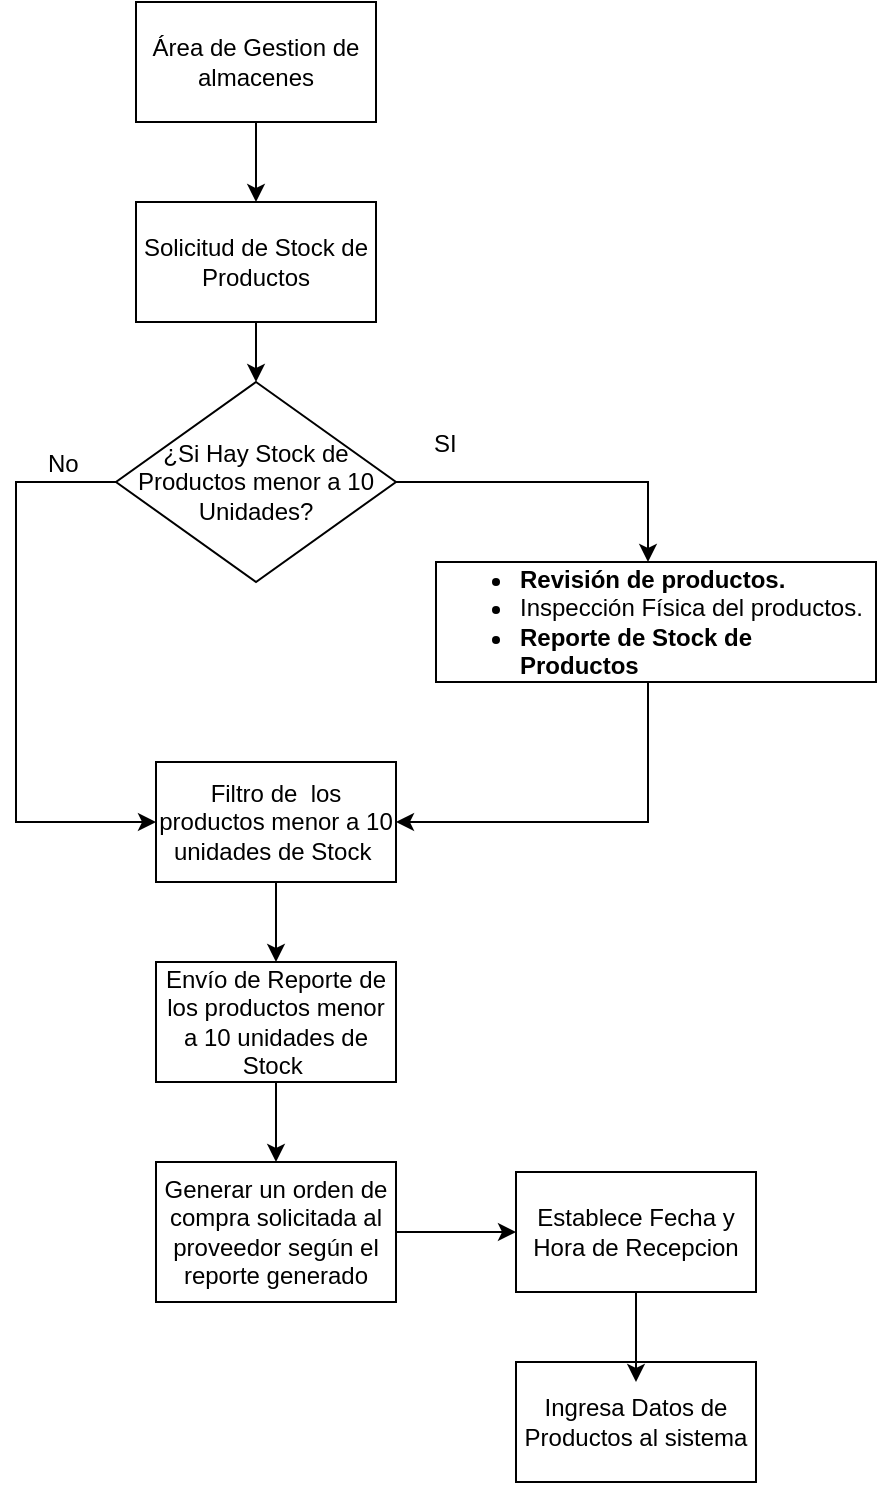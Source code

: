 <mxfile version="20.0.1" type="github"><diagram id="TOMmvVlJ1-61H3ffFIXy" name="Page-2"><mxGraphModel dx="782" dy="468" grid="1" gridSize="10" guides="1" tooltips="1" connect="1" arrows="1" fold="1" page="1" pageScale="1" pageWidth="827" pageHeight="1169" math="0" shadow="0"><root><mxCell id="0"/><mxCell id="1" parent="0"/><mxCell id="oOr71HRaEruShUnUp-f0-2" style="edgeStyle=orthogonalEdgeStyle;rounded=0;orthogonalLoop=1;jettySize=auto;html=1;entryX=0.5;entryY=0;entryDx=0;entryDy=0;" parent="1" source="oOr71HRaEruShUnUp-f0-1" target="oOr71HRaEruShUnUp-f0-4" edge="1"><mxGeometry relative="1" as="geometry"><mxPoint x="360" y="170" as="targetPoint"/></mxGeometry></mxCell><mxCell id="oOr71HRaEruShUnUp-f0-1" value="Área de Gestion de almacenes" style="rounded=0;whiteSpace=wrap;html=1;" parent="1" vertex="1"><mxGeometry x="300" y="60" width="120" height="60" as="geometry"/></mxCell><mxCell id="oOr71HRaEruShUnUp-f0-9" style="edgeStyle=orthogonalEdgeStyle;rounded=0;orthogonalLoop=1;jettySize=auto;html=1;entryX=0.5;entryY=0;entryDx=0;entryDy=0;" parent="1" source="oOr71HRaEruShUnUp-f0-4" target="oOr71HRaEruShUnUp-f0-8" edge="1"><mxGeometry relative="1" as="geometry"/></mxCell><mxCell id="oOr71HRaEruShUnUp-f0-4" value="Solicitud de Stock de Productos" style="rounded=0;whiteSpace=wrap;html=1;" parent="1" vertex="1"><mxGeometry x="300" y="160" width="120" height="60" as="geometry"/></mxCell><mxCell id="oOr71HRaEruShUnUp-f0-19" value="" style="edgeStyle=orthogonalEdgeStyle;rounded=0;orthogonalLoop=1;jettySize=auto;html=1;" parent="1" source="oOr71HRaEruShUnUp-f0-6" target="oOr71HRaEruShUnUp-f0-18" edge="1"><mxGeometry relative="1" as="geometry"><Array as="points"><mxPoint x="556" y="470"/></Array></mxGeometry></mxCell><mxCell id="oOr71HRaEruShUnUp-f0-6" value="&lt;ul&gt;&lt;li&gt;&lt;b&gt;Revisión de productos.&lt;/b&gt;&lt;/li&gt;&lt;li&gt;Inspección Física del productos.&lt;/li&gt;&lt;li&gt;&lt;b&gt;Reporte de Stock de Productos&lt;/b&gt;&lt;/li&gt;&lt;/ul&gt;&lt;p&gt;&lt;/p&gt;" style="rounded=0;whiteSpace=wrap;html=1;align=left;" parent="1" vertex="1"><mxGeometry x="450" y="340" width="220" height="60" as="geometry"/></mxCell><mxCell id="oOr71HRaEruShUnUp-f0-10" style="edgeStyle=orthogonalEdgeStyle;rounded=0;orthogonalLoop=1;jettySize=auto;html=1;exitX=1;exitY=0.5;exitDx=0;exitDy=0;" parent="1" source="oOr71HRaEruShUnUp-f0-8" target="oOr71HRaEruShUnUp-f0-6" edge="1"><mxGeometry relative="1" as="geometry"><mxPoint x="720" y="240" as="targetPoint"/><Array as="points"><mxPoint x="556" y="300"/></Array></mxGeometry></mxCell><mxCell id="oOr71HRaEruShUnUp-f0-14" value="" style="edgeStyle=orthogonalEdgeStyle;rounded=0;orthogonalLoop=1;jettySize=auto;html=1;" parent="1" source="oOr71HRaEruShUnUp-f0-8" target="oOr71HRaEruShUnUp-f0-18" edge="1"><mxGeometry relative="1" as="geometry"><mxPoint x="240" y="490" as="targetPoint"/><Array as="points"><mxPoint x="240" y="300"/><mxPoint x="240" y="470"/></Array></mxGeometry></mxCell><mxCell id="oOr71HRaEruShUnUp-f0-8" value="¿Si Hay Stock de Productos menor a 10 Unidades?" style="rhombus;whiteSpace=wrap;html=1;" parent="1" vertex="1"><mxGeometry x="290" y="250" width="140" height="100" as="geometry"/></mxCell><mxCell id="oOr71HRaEruShUnUp-f0-11" value="SI" style="text;strokeColor=none;fillColor=none;align=left;verticalAlign=middle;spacingLeft=4;spacingRight=4;overflow=hidden;points=[[0,0.5],[1,0.5]];portConstraint=eastwest;rotatable=0;" parent="1" vertex="1"><mxGeometry x="443" y="270" width="80" height="20" as="geometry"/></mxCell><mxCell id="oOr71HRaEruShUnUp-f0-15" value="No" style="text;strokeColor=none;fillColor=none;align=left;verticalAlign=middle;spacingLeft=4;spacingRight=4;overflow=hidden;points=[[0,0.5],[1,0.5]];portConstraint=eastwest;rotatable=0;" parent="1" vertex="1"><mxGeometry x="250" y="280" width="80" height="20" as="geometry"/></mxCell><mxCell id="oOr71HRaEruShUnUp-f0-21" value="" style="edgeStyle=orthogonalEdgeStyle;rounded=0;orthogonalLoop=1;jettySize=auto;html=1;entryX=0.5;entryY=0;entryDx=0;entryDy=0;" parent="1" source="oOr71HRaEruShUnUp-f0-18" target="oOr71HRaEruShUnUp-f0-24" edge="1"><mxGeometry relative="1" as="geometry"><mxPoint x="370" y="580" as="targetPoint"/></mxGeometry></mxCell><mxCell id="oOr71HRaEruShUnUp-f0-18" value="Filtro de&amp;nbsp; los productos menor a 10 unidades de Stock&amp;nbsp;" style="rounded=0;whiteSpace=wrap;html=1;" parent="1" vertex="1"><mxGeometry x="310" y="440" width="120" height="60" as="geometry"/></mxCell><mxCell id="oOr71HRaEruShUnUp-f0-20" value="Ingresa Datos de Productos al sistema" style="rounded=0;whiteSpace=wrap;html=1;" parent="1" vertex="1"><mxGeometry x="490" y="740" width="120" height="60" as="geometry"/></mxCell><mxCell id="oOr71HRaEruShUnUp-f0-26" value="" style="edgeStyle=orthogonalEdgeStyle;rounded=0;orthogonalLoop=1;jettySize=auto;html=1;" parent="1" source="oOr71HRaEruShUnUp-f0-24" target="oOr71HRaEruShUnUp-f0-25" edge="1"><mxGeometry relative="1" as="geometry"/></mxCell><mxCell id="oOr71HRaEruShUnUp-f0-24" value="Envío de Reporte de los productos menor a 10 unidades de Stock&amp;nbsp;" style="rounded=0;whiteSpace=wrap;html=1;" parent="1" vertex="1"><mxGeometry x="310" y="540" width="120" height="60" as="geometry"/></mxCell><mxCell id="oOr71HRaEruShUnUp-f0-28" value="" style="edgeStyle=orthogonalEdgeStyle;rounded=0;orthogonalLoop=1;jettySize=auto;html=1;" parent="1" source="oOr71HRaEruShUnUp-f0-25" target="oOr71HRaEruShUnUp-f0-27" edge="1"><mxGeometry relative="1" as="geometry"/></mxCell><mxCell id="oOr71HRaEruShUnUp-f0-25" value="Generar un orden de compra solicitada al proveedor según el reporte generado" style="rounded=0;whiteSpace=wrap;html=1;" parent="1" vertex="1"><mxGeometry x="310" y="640" width="120" height="70" as="geometry"/></mxCell><mxCell id="oOr71HRaEruShUnUp-f0-31" value="" style="edgeStyle=orthogonalEdgeStyle;rounded=0;orthogonalLoop=1;jettySize=auto;html=1;" parent="1" source="oOr71HRaEruShUnUp-f0-27" edge="1"><mxGeometry relative="1" as="geometry"><mxPoint x="550" y="750" as="targetPoint"/></mxGeometry></mxCell><mxCell id="oOr71HRaEruShUnUp-f0-27" value="Establece Fecha y Hora de Recepcion" style="rounded=0;whiteSpace=wrap;html=1;" parent="1" vertex="1"><mxGeometry x="490" y="645" width="120" height="60" as="geometry"/></mxCell></root></mxGraphModel></diagram></mxfile>
